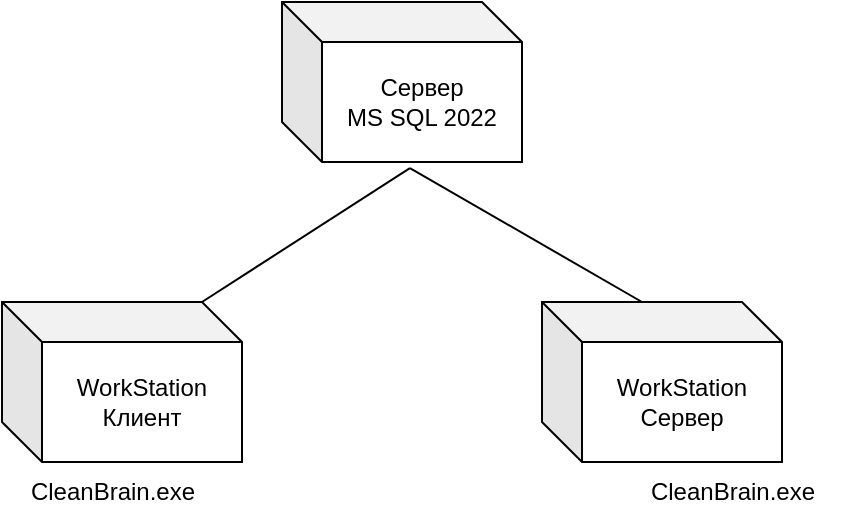 <mxfile version="21.1.1" type="device">
  <diagram name="Страница 1" id="0BE202PhdpLElcm5FOQ7">
    <mxGraphModel dx="1393" dy="758" grid="1" gridSize="10" guides="1" tooltips="1" connect="1" arrows="1" fold="1" page="1" pageScale="1" pageWidth="827" pageHeight="1169" math="0" shadow="0">
      <root>
        <mxCell id="0" />
        <mxCell id="1" parent="0" />
        <mxCell id="LqLla8D-oNmbQj406vh4-1" value="Сервер&lt;br&gt;MS SQL 2022" style="shape=cube;whiteSpace=wrap;html=1;boundedLbl=1;backgroundOutline=1;darkOpacity=0.05;darkOpacity2=0.1;" vertex="1" parent="1">
          <mxGeometry x="310" y="210" width="120" height="80" as="geometry" />
        </mxCell>
        <mxCell id="LqLla8D-oNmbQj406vh4-2" value="WorkStation&lt;br&gt;Клиент" style="shape=cube;whiteSpace=wrap;html=1;boundedLbl=1;backgroundOutline=1;darkOpacity=0.05;darkOpacity2=0.1;" vertex="1" parent="1">
          <mxGeometry x="170" y="360" width="120" height="80" as="geometry" />
        </mxCell>
        <mxCell id="LqLla8D-oNmbQj406vh4-3" value="WorkStation&lt;br&gt;Сервер" style="shape=cube;whiteSpace=wrap;html=1;boundedLbl=1;backgroundOutline=1;darkOpacity=0.05;darkOpacity2=0.1;" vertex="1" parent="1">
          <mxGeometry x="440" y="360" width="120" height="80" as="geometry" />
        </mxCell>
        <mxCell id="LqLla8D-oNmbQj406vh4-4" value="" style="endArrow=none;html=1;rounded=0;exitX=0;exitY=0;exitDx=100;exitDy=0;exitPerimeter=0;entryX=0.533;entryY=1.038;entryDx=0;entryDy=0;entryPerimeter=0;" edge="1" parent="1" source="LqLla8D-oNmbQj406vh4-2" target="LqLla8D-oNmbQj406vh4-1">
          <mxGeometry width="50" height="50" relative="1" as="geometry">
            <mxPoint x="390" y="510" as="sourcePoint" />
            <mxPoint x="440" y="460" as="targetPoint" />
          </mxGeometry>
        </mxCell>
        <mxCell id="LqLla8D-oNmbQj406vh4-5" value="" style="endArrow=none;html=1;rounded=0;exitX=0;exitY=0;exitDx=50;exitDy=0;exitPerimeter=0;entryX=0.533;entryY=1.038;entryDx=0;entryDy=0;entryPerimeter=0;" edge="1" parent="1" source="LqLla8D-oNmbQj406vh4-3" target="LqLla8D-oNmbQj406vh4-1">
          <mxGeometry width="50" height="50" relative="1" as="geometry">
            <mxPoint x="280" y="370" as="sourcePoint" />
            <mxPoint x="384" y="303" as="targetPoint" />
          </mxGeometry>
        </mxCell>
        <mxCell id="LqLla8D-oNmbQj406vh4-6" value="CleanBrain.exe" style="text;html=1;align=center;verticalAlign=middle;resizable=0;points=[];autosize=1;strokeColor=none;fillColor=none;" vertex="1" parent="1">
          <mxGeometry x="170" y="440" width="110" height="30" as="geometry" />
        </mxCell>
        <mxCell id="LqLla8D-oNmbQj406vh4-7" value="CleanBrain.exe" style="text;html=1;align=center;verticalAlign=middle;resizable=0;points=[];autosize=1;strokeColor=none;fillColor=none;" vertex="1" parent="1">
          <mxGeometry x="480" y="440" width="110" height="30" as="geometry" />
        </mxCell>
      </root>
    </mxGraphModel>
  </diagram>
</mxfile>
